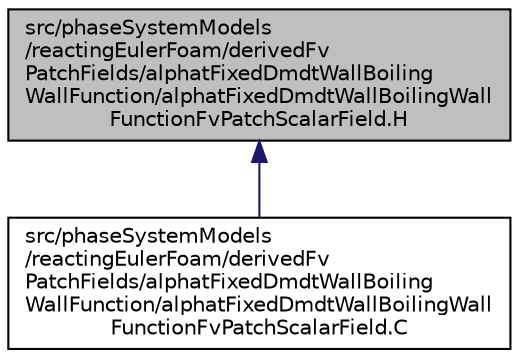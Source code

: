 digraph "src/phaseSystemModels/reactingEulerFoam/derivedFvPatchFields/alphatFixedDmdtWallBoilingWallFunction/alphatFixedDmdtWallBoilingWallFunctionFvPatchScalarField.H"
{
  bgcolor="transparent";
  edge [fontname="Helvetica",fontsize="10",labelfontname="Helvetica",labelfontsize="10"];
  node [fontname="Helvetica",fontsize="10",shape=record];
  Node1 [label="src/phaseSystemModels\l/reactingEulerFoam/derivedFv\lPatchFields/alphatFixedDmdtWallBoiling\lWallFunction/alphatFixedDmdtWallBoilingWall\lFunctionFvPatchScalarField.H",height=0.2,width=0.4,color="black", fillcolor="grey75", style="filled" fontcolor="black"];
  Node1 -> Node2 [dir="back",color="midnightblue",fontsize="10",style="solid",fontname="Helvetica"];
  Node2 [label="src/phaseSystemModels\l/reactingEulerFoam/derivedFv\lPatchFields/alphatFixedDmdtWallBoiling\lWallFunction/alphatFixedDmdtWallBoilingWall\lFunctionFvPatchScalarField.C",height=0.2,width=0.4,color="black",URL="$alphatFixedDmdtWallBoilingWallFunctionFvPatchScalarField_8C.html"];
}
